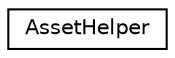 digraph "Graphical Class Hierarchy"
{
  edge [fontname="Helvetica",fontsize="10",labelfontname="Helvetica",labelfontsize="10"];
  node [fontname="Helvetica",fontsize="10",shape=record];
  rankdir="LR";
  Node1 [label="AssetHelper",height=0.2,width=0.4,color="black", fillcolor="white", style="filled",URL="$class_asset_helper.html",tooltip="Class to wrap ASSIMP&#39;s asset output structures. "];
}
